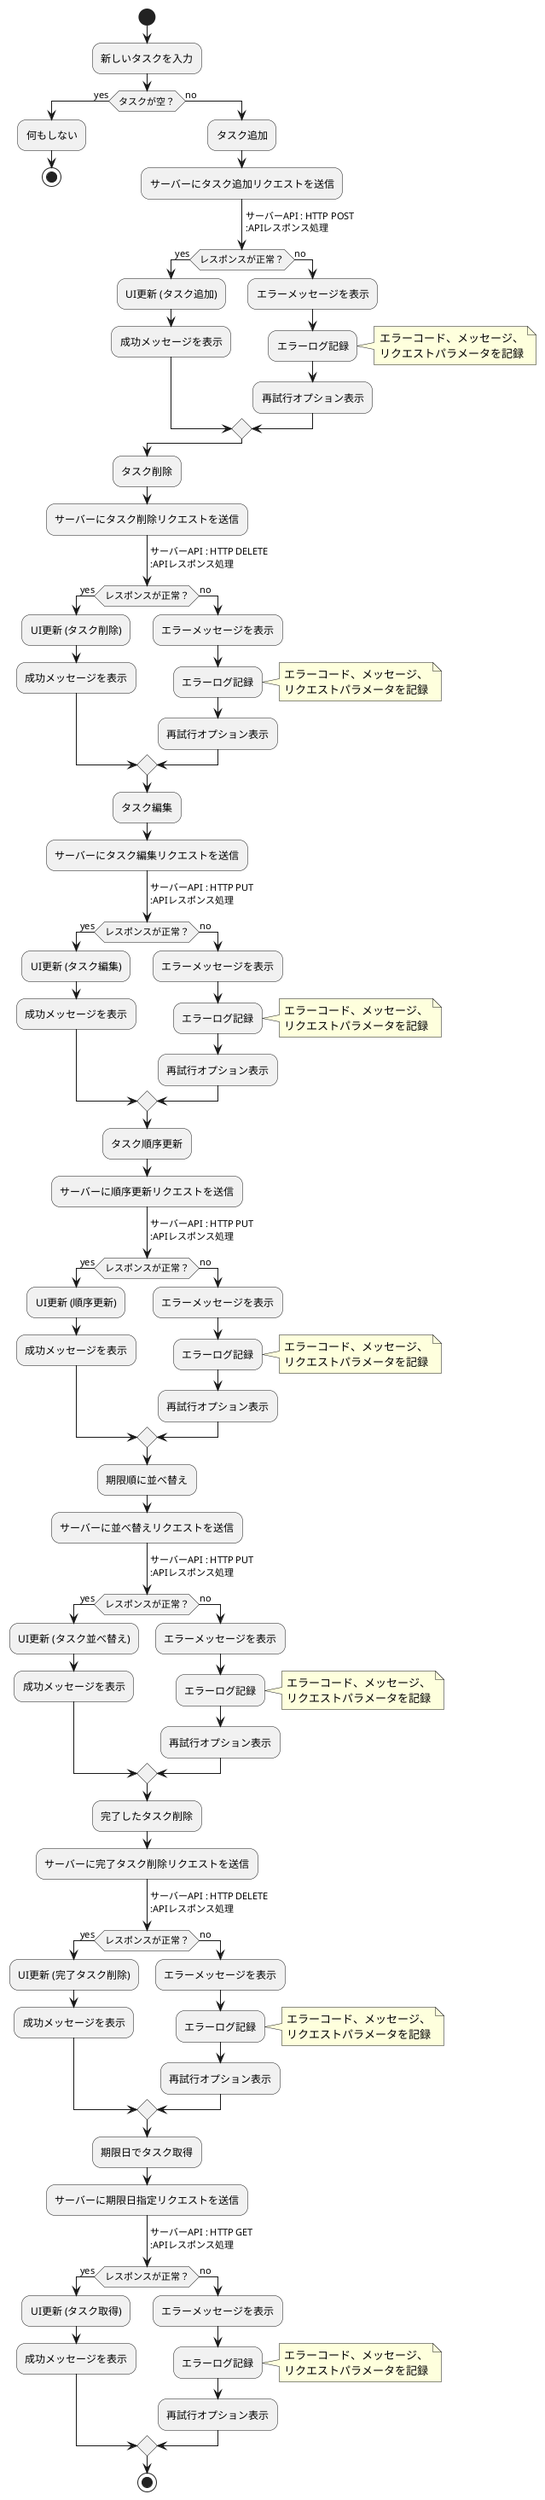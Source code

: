 @startuml 
skinparam monochrome false
skinparam shadowing false
skinparam roundcorner 20

start
:新しいタスクを入力;
if (タスクが空？) then (yes)
  :何もしない;
  stop
else (no)
  :タスク追加;
  :サーバーにタスク追加リクエストを送信;
  -> サーバーAPI : HTTP POST
  :APIレスポンス処理;
  if (レスポンスが正常？) then (yes)
    :UI更新 (タスク追加);
    :成功メッセージを表示;
  else (no)
    :エラーメッセージを表示;
    :エラーログ記録;
    note right
      エラーコード、メッセージ、
      リクエストパラメータを記録
    end note
    :再試行オプション表示;
  endif
endif

:タスク削除;
:サーバーにタスク削除リクエストを送信;
-> サーバーAPI : HTTP DELETE
:APIレスポンス処理;
if (レスポンスが正常？) then (yes)
  :UI更新 (タスク削除);
  :成功メッセージを表示;
else (no)
  :エラーメッセージを表示;
  :エラーログ記録;
  note right
    エラーコード、メッセージ、
    リクエストパラメータを記録
  end note
  :再試行オプション表示;
endif

:タスク編集;
:サーバーにタスク編集リクエストを送信;
-> サーバーAPI : HTTP PUT
:APIレスポンス処理;
if (レスポンスが正常？) then (yes)
  :UI更新 (タスク編集);
  :成功メッセージを表示;
else (no)
  :エラーメッセージを表示;
  :エラーログ記録;
  note right
    エラーコード、メッセージ、
    リクエストパラメータを記録
  end note
  :再試行オプション表示;
endif

:タスク順序更新;
:サーバーに順序更新リクエストを送信;
-> サーバーAPI : HTTP PUT
:APIレスポンス処理;
if (レスポンスが正常？) then (yes)
  :UI更新 (順序更新);
  :成功メッセージを表示;
else (no)
  :エラーメッセージを表示;
  :エラーログ記録;
  note right
    エラーコード、メッセージ、
    リクエストパラメータを記録
  end note
  :再試行オプション表示;
endif

:期限順に並べ替え;
:サーバーに並べ替えリクエストを送信;
-> サーバーAPI : HTTP PUT
:APIレスポンス処理;
if (レスポンスが正常？) then (yes)
  :UI更新 (タスク並べ替え);
  :成功メッセージを表示;
else (no)
  :エラーメッセージを表示;
  :エラーログ記録;
  note right
    エラーコード、メッセージ、
    リクエストパラメータを記録
  end note
  :再試行オプション表示;
endif

:完了したタスク削除;
:サーバーに完了タスク削除リクエストを送信;
-> サーバーAPI : HTTP DELETE
:APIレスポンス処理;
if (レスポンスが正常？) then (yes)
  :UI更新 (完了タスク削除);
  :成功メッセージを表示;
else (no)
  :エラーメッセージを表示;
  :エラーログ記録;
  note right
    エラーコード、メッセージ、
    リクエストパラメータを記録
  end note
  :再試行オプション表示;
endif

:期限日でタスク取得;
:サーバーに期限日指定リクエストを送信;
-> サーバーAPI : HTTP GET
:APIレスポンス処理;
if (レスポンスが正常？) then (yes)
  :UI更新 (タスク取得);
  :成功メッセージを表示;
else (no)
  :エラーメッセージを表示;
  :エラーログ記録;
  note right
    エラーコード、メッセージ、
    リクエストパラメータを記録
  end note
  :再試行オプション表示;
endif

stop
@enduml
